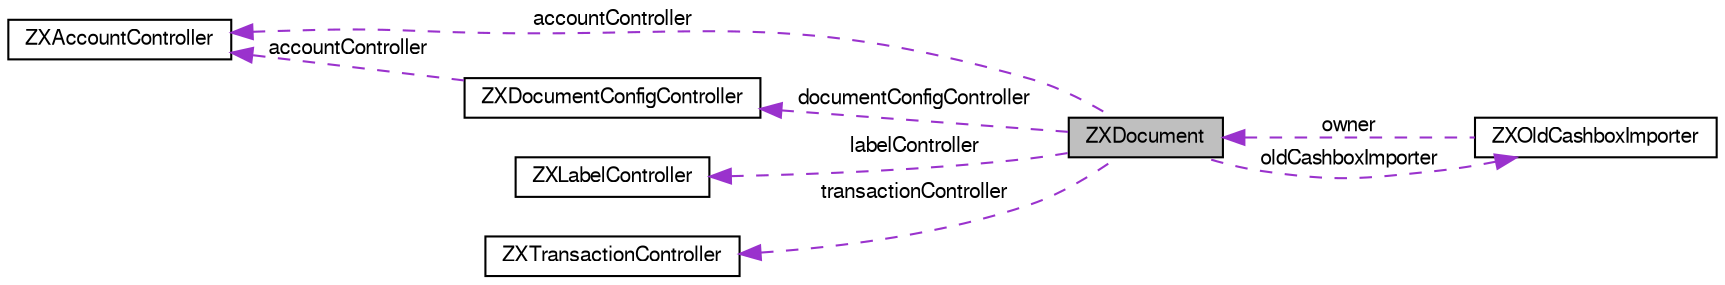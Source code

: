digraph G
{
  edge [fontname="FreeSans",fontsize="10",labelfontname="FreeSans",labelfontsize="10"];
  node [fontname="FreeSans",fontsize="10",shape=record];
  rankdir=LR;
  Node1 [label="ZXDocument",height=0.2,width=0.4,color="black", fillcolor="grey75", style="filled" fontcolor="black"];
  Node2 -> Node1 [dir=back,color="darkorchid3",fontsize="10",style="dashed",label="documentConfigController"];
  Node2 [label="ZXDocumentConfigController",height=0.2,width=0.4,color="black", fillcolor="white", style="filled",URL="$interface_z_x_document_config_controller.html",tooltip="Controller code for DocumentConfig object."];
  Node3 -> Node2 [dir=back,color="darkorchid3",fontsize="10",style="dashed",label="accountController"];
  Node3 [label="ZXAccountController",height=0.2,width=0.4,color="black", fillcolor="white", style="filled",URL="$interface_z_x_account_controller.html",tooltip="General controller code for accounts."];
  Node4 -> Node1 [dir=back,color="darkorchid3",fontsize="10",style="dashed",label="labelController"];
  Node4 [label="ZXLabelController",height=0.2,width=0.4,color="black", fillcolor="white", style="filled",URL="$interface_z_x_label_controller.html",tooltip="General controller code for labels."];
  Node5 -> Node1 [dir=back,color="darkorchid3",fontsize="10",style="dashed",label="oldCashboxImporter"];
  Node5 [label="ZXOldCashboxImporter",height=0.2,width=0.4,color="black", fillcolor="white", style="filled",URL="$interface_z_x_old_cashbox_importer.html",tooltip="Data importer from the old cashbox application."];
  Node1 -> Node5 [dir=back,color="darkorchid3",fontsize="10",style="dashed",label="owner"];
  Node6 -> Node1 [dir=back,color="darkorchid3",fontsize="10",style="dashed",label="transactionController"];
  Node6 [label="ZXTransactionController",height=0.2,width=0.4,color="black", fillcolor="white", style="filled",URL="$interface_z_x_transaction_controller.html",tooltip="General controller code for transactions."];
  Node3 -> Node1 [dir=back,color="darkorchid3",fontsize="10",style="dashed",label="accountController"];
}
